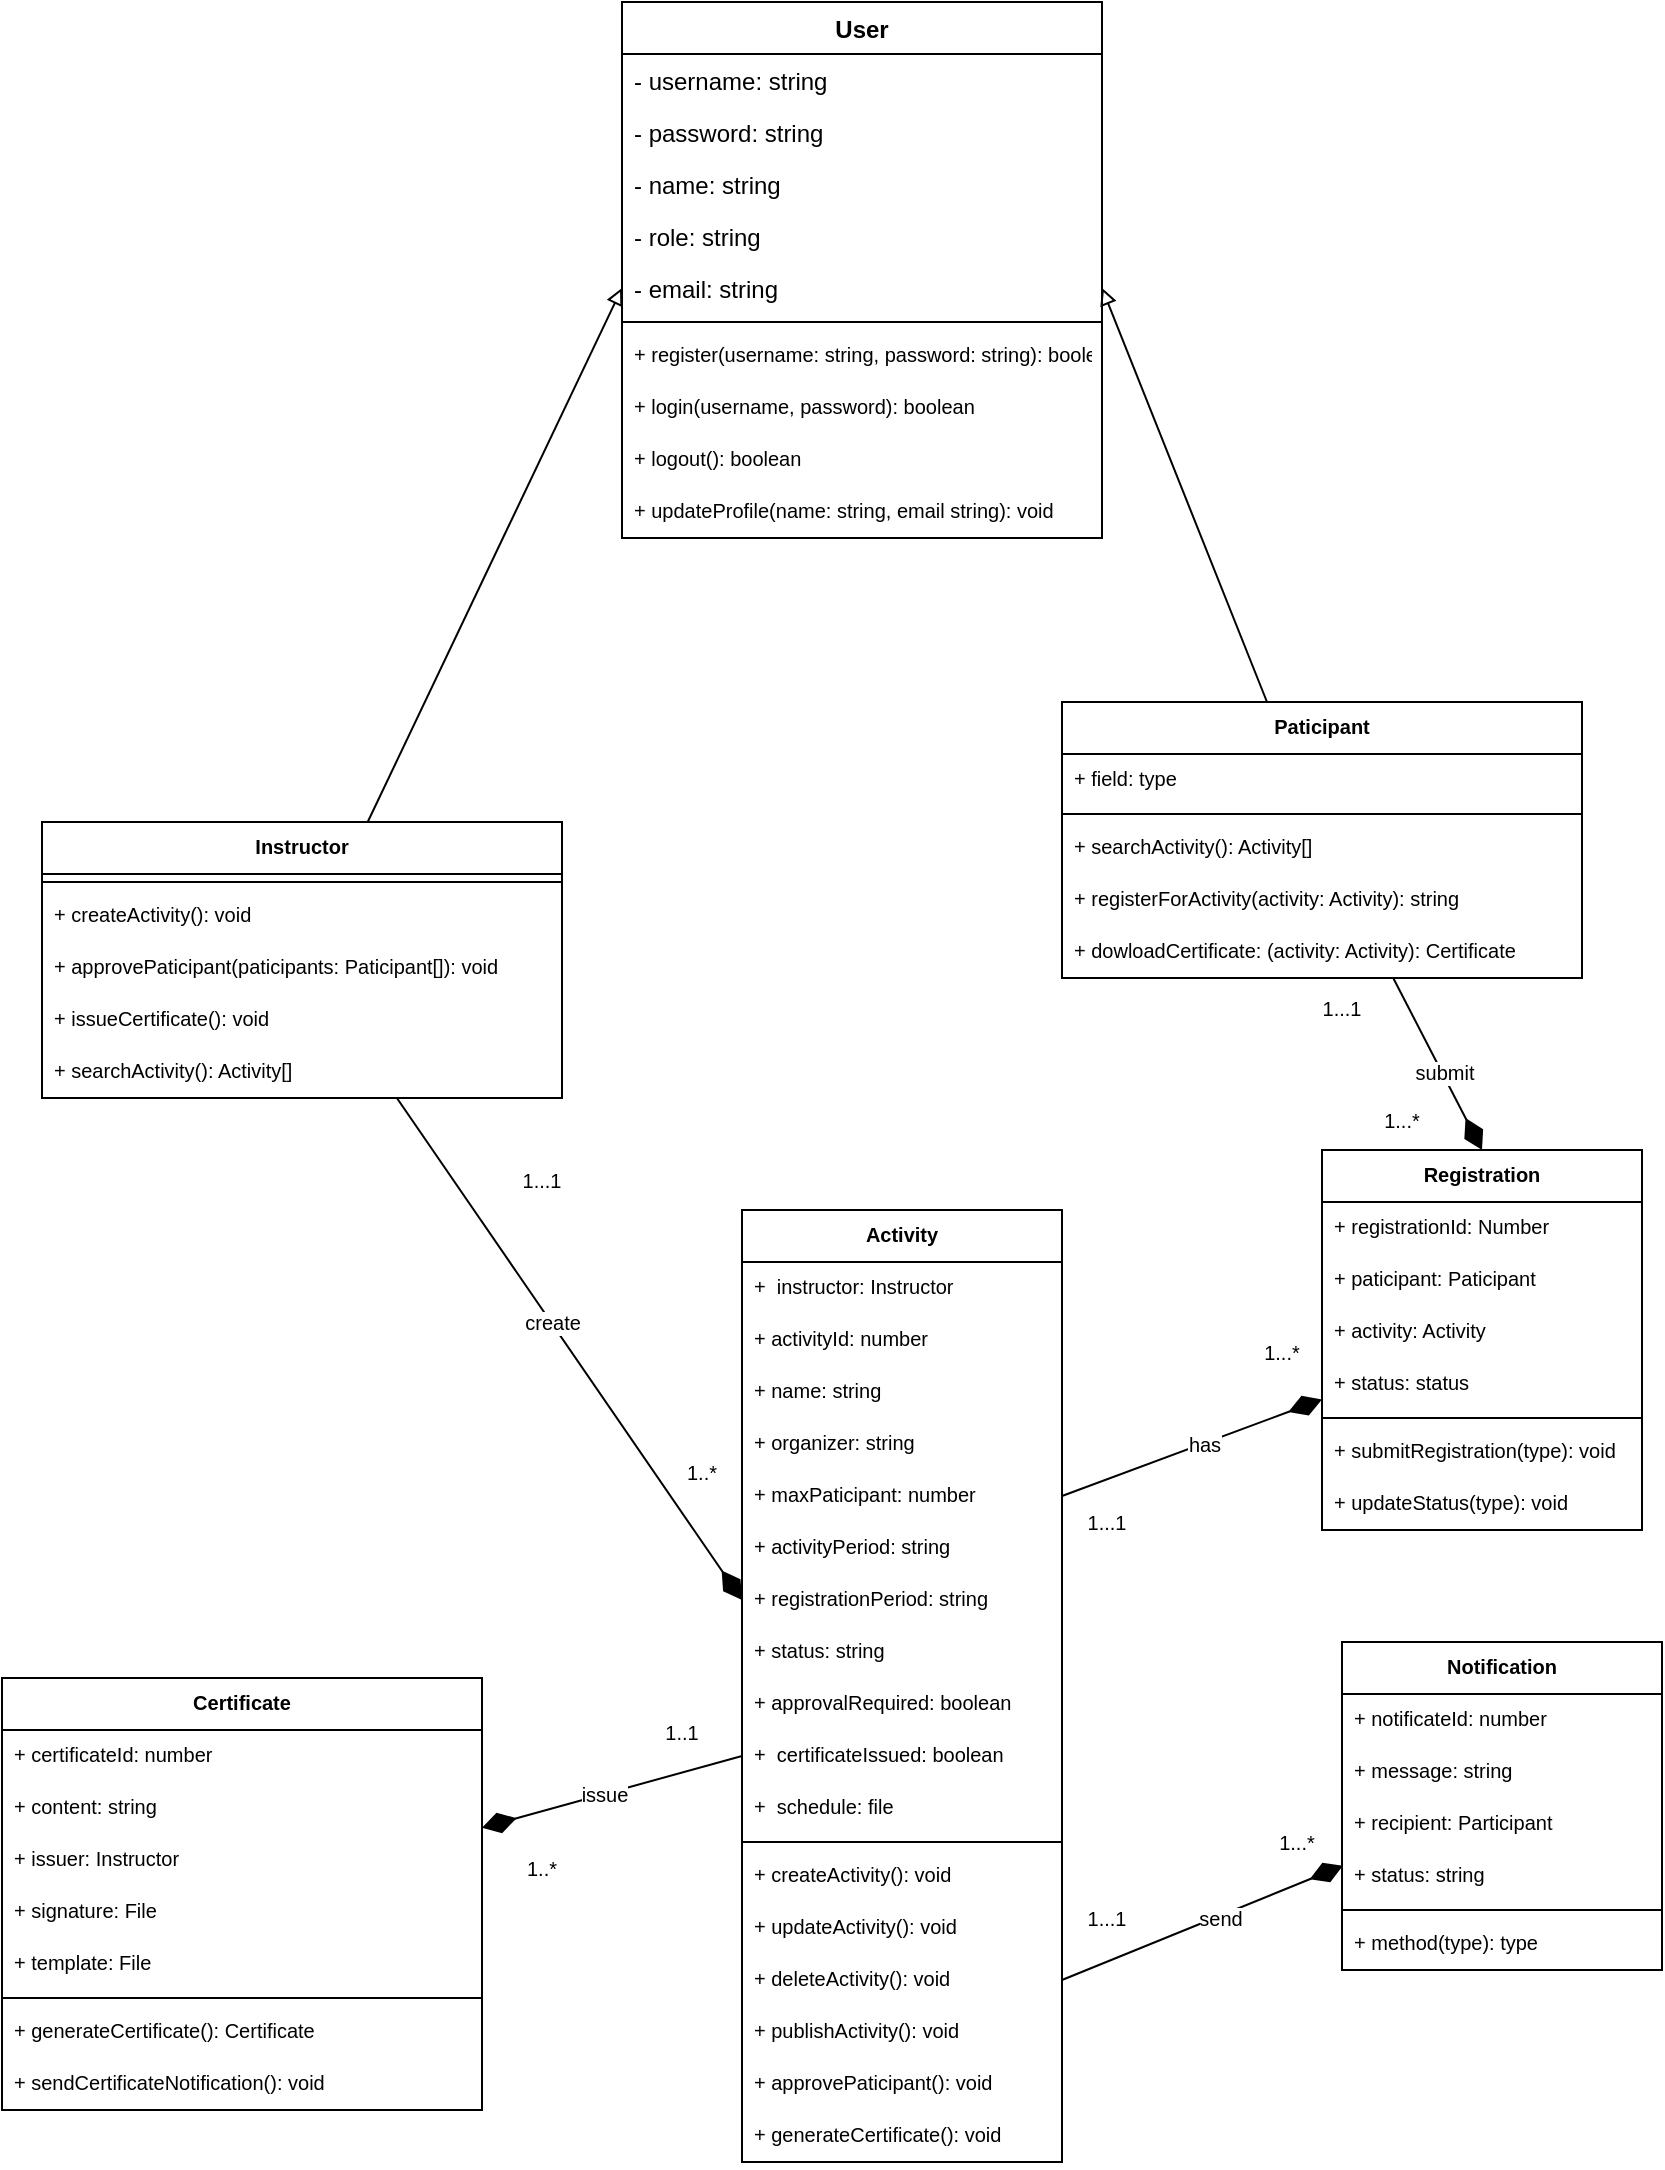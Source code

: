 <mxfile>
    <diagram id="_uL_uNGI_P23sud0yykL" name="Page-1">
        <mxGraphModel dx="1950" dy="1408" grid="1" gridSize="10" guides="1" tooltips="1" connect="1" arrows="1" fold="1" page="1" pageScale="1" pageWidth="850" pageHeight="1100" math="0" shadow="0">
            <root>
                <mxCell id="0"/>
                <mxCell id="1" parent="0"/>
                <mxCell id="32" value="User" style="swimlane;fontStyle=1;align=center;verticalAlign=top;childLayout=stackLayout;horizontal=1;startSize=26;horizontalStack=0;resizeParent=1;resizeParentMax=0;resizeLast=0;collapsible=1;marginBottom=0;" vertex="1" parent="1">
                    <mxGeometry x="320" y="10" width="240" height="268" as="geometry"/>
                </mxCell>
                <mxCell id="3" value="- username: string" style="text;strokeColor=none;fillColor=none;align=left;verticalAlign=top;spacingLeft=4;spacingRight=4;overflow=hidden;rotatable=0;points=[[0,0.5],[1,0.5]];portConstraint=eastwest;" vertex="1" parent="32">
                    <mxGeometry y="26" width="240" height="26" as="geometry"/>
                </mxCell>
                <mxCell id="15" value="- password: string" style="text;strokeColor=none;fillColor=none;align=left;verticalAlign=top;spacingLeft=4;spacingRight=4;overflow=hidden;rotatable=0;points=[[0,0.5],[1,0.5]];portConstraint=eastwest;" vertex="1" parent="32">
                    <mxGeometry y="52" width="240" height="26" as="geometry"/>
                </mxCell>
                <mxCell id="4" value="- name: string" style="text;strokeColor=none;fillColor=none;align=left;verticalAlign=top;spacingLeft=4;spacingRight=4;overflow=hidden;rotatable=0;points=[[0,0.5],[1,0.5]];portConstraint=eastwest;" vertex="1" parent="32">
                    <mxGeometry y="78" width="240" height="26" as="geometry"/>
                </mxCell>
                <mxCell id="14" value="- role: string" style="text;strokeColor=none;fillColor=none;align=left;verticalAlign=top;spacingLeft=4;spacingRight=4;overflow=hidden;rotatable=0;points=[[0,0.5],[1,0.5]];portConstraint=eastwest;" vertex="1" parent="32">
                    <mxGeometry y="104" width="240" height="26" as="geometry"/>
                </mxCell>
                <mxCell id="5" value="- email: string" style="text;strokeColor=none;fillColor=none;align=left;verticalAlign=top;spacingLeft=4;spacingRight=4;overflow=hidden;rotatable=0;points=[[0,0.5],[1,0.5]];portConstraint=eastwest;" vertex="1" parent="32">
                    <mxGeometry y="130" width="240" height="26" as="geometry"/>
                </mxCell>
                <mxCell id="34" value="" style="line;strokeWidth=1;fillColor=none;align=left;verticalAlign=middle;spacingTop=-1;spacingLeft=3;spacingRight=3;rotatable=0;labelPosition=right;points=[];portConstraint=eastwest;strokeColor=inherit;" vertex="1" parent="32">
                    <mxGeometry y="156" width="240" height="8" as="geometry"/>
                </mxCell>
                <mxCell id="35" value="+ register(username: string, password: string): boolean" style="text;strokeColor=none;fillColor=none;align=left;verticalAlign=top;spacingLeft=4;spacingRight=4;overflow=hidden;rotatable=0;points=[[0,0.5],[1,0.5]];portConstraint=eastwest;fontSize=10;" vertex="1" parent="32">
                    <mxGeometry y="164" width="240" height="26" as="geometry"/>
                </mxCell>
                <mxCell id="36" value="+ login(username, password): boolean" style="text;strokeColor=none;fillColor=none;align=left;verticalAlign=top;spacingLeft=4;spacingRight=4;overflow=hidden;rotatable=0;points=[[0,0.5],[1,0.5]];portConstraint=eastwest;fontSize=10;" vertex="1" parent="32">
                    <mxGeometry y="190" width="240" height="26" as="geometry"/>
                </mxCell>
                <mxCell id="37" value="+ logout(): boolean" style="text;strokeColor=none;fillColor=none;align=left;verticalAlign=top;spacingLeft=4;spacingRight=4;overflow=hidden;rotatable=0;points=[[0,0.5],[1,0.5]];portConstraint=eastwest;fontSize=10;" vertex="1" parent="32">
                    <mxGeometry y="216" width="240" height="26" as="geometry"/>
                </mxCell>
                <mxCell id="38" value="+ updateProfile(name: string, email string): void" style="text;strokeColor=none;fillColor=none;align=left;verticalAlign=top;spacingLeft=4;spacingRight=4;overflow=hidden;rotatable=0;points=[[0,0.5],[1,0.5]];portConstraint=eastwest;fontSize=10;" vertex="1" parent="32">
                    <mxGeometry y="242" width="240" height="26" as="geometry"/>
                </mxCell>
                <mxCell id="43" style="edgeStyle=none;html=1;entryX=0;entryY=0.5;entryDx=0;entryDy=0;fontSize=10;endArrow=block;endFill=0;" edge="1" parent="1" source="39" target="5">
                    <mxGeometry relative="1" as="geometry"/>
                </mxCell>
                <mxCell id="72" style="edgeStyle=none;html=1;entryX=0;entryY=0.5;entryDx=0;entryDy=0;fontSize=10;endArrow=diamondThin;endFill=1;startArrow=none;startFill=0;endSize=15;" edge="1" parent="1" source="39" target="62">
                    <mxGeometry relative="1" as="geometry"/>
                </mxCell>
                <mxCell id="73" value="create" style="edgeLabel;html=1;align=center;verticalAlign=middle;resizable=0;points=[];fontSize=10;" vertex="1" connectable="0" parent="72">
                    <mxGeometry x="-0.106" relative="1" as="geometry">
                        <mxPoint as="offset"/>
                    </mxGeometry>
                </mxCell>
                <mxCell id="39" value="Instructor" style="swimlane;fontStyle=1;align=center;verticalAlign=top;childLayout=stackLayout;horizontal=1;startSize=26;horizontalStack=0;resizeParent=1;resizeParentMax=0;resizeLast=0;collapsible=1;marginBottom=0;fontSize=10;" vertex="1" parent="1">
                    <mxGeometry x="30" y="420" width="260" height="138" as="geometry"/>
                </mxCell>
                <mxCell id="41" value="" style="line;strokeWidth=1;fillColor=none;align=left;verticalAlign=middle;spacingTop=-1;spacingLeft=3;spacingRight=3;rotatable=0;labelPosition=right;points=[];portConstraint=eastwest;strokeColor=inherit;fontSize=10;" vertex="1" parent="39">
                    <mxGeometry y="26" width="260" height="8" as="geometry"/>
                </mxCell>
                <mxCell id="42" value="+ createActivity(): void" style="text;strokeColor=none;fillColor=none;align=left;verticalAlign=top;spacingLeft=4;spacingRight=4;overflow=hidden;rotatable=0;points=[[0,0.5],[1,0.5]];portConstraint=eastwest;fontSize=10;" vertex="1" parent="39">
                    <mxGeometry y="34" width="260" height="26" as="geometry"/>
                </mxCell>
                <mxCell id="51" value="+ approvePaticipant(paticipants: Paticipant[]): void" style="text;strokeColor=none;fillColor=none;align=left;verticalAlign=top;spacingLeft=4;spacingRight=4;overflow=hidden;rotatable=0;points=[[0,0.5],[1,0.5]];portConstraint=eastwest;fontSize=10;" vertex="1" parent="39">
                    <mxGeometry y="60" width="260" height="26" as="geometry"/>
                </mxCell>
                <mxCell id="49" value="+ issueCertificate(): void" style="text;strokeColor=none;fillColor=none;align=left;verticalAlign=top;spacingLeft=4;spacingRight=4;overflow=hidden;rotatable=0;points=[[0,0.5],[1,0.5]];portConstraint=eastwest;fontSize=10;" vertex="1" parent="39">
                    <mxGeometry y="86" width="260" height="26" as="geometry"/>
                </mxCell>
                <mxCell id="50" value="+ searchActivity(): Activity[]" style="text;strokeColor=none;fillColor=none;align=left;verticalAlign=top;spacingLeft=4;spacingRight=4;overflow=hidden;rotatable=0;points=[[0,0.5],[1,0.5]];portConstraint=eastwest;fontSize=10;" vertex="1" parent="39">
                    <mxGeometry y="112" width="260" height="26" as="geometry"/>
                </mxCell>
                <mxCell id="48" style="edgeStyle=none;html=1;entryX=1;entryY=0.5;entryDx=0;entryDy=0;fontSize=10;endArrow=block;endFill=0;" edge="1" parent="1" source="44" target="5">
                    <mxGeometry relative="1" as="geometry"/>
                </mxCell>
                <mxCell id="86" style="edgeStyle=none;html=1;entryX=0.5;entryY=0;entryDx=0;entryDy=0;strokeWidth=1;fontSize=10;startArrow=none;startFill=0;endArrow=diamondThin;endFill=1;endSize=15;" edge="1" parent="1" source="44" target="78">
                    <mxGeometry relative="1" as="geometry"/>
                </mxCell>
                <mxCell id="89" value="submit" style="edgeLabel;html=1;align=center;verticalAlign=middle;resizable=0;points=[];fontSize=10;" vertex="1" connectable="0" parent="86">
                    <mxGeometry x="0.091" y="1" relative="1" as="geometry">
                        <mxPoint as="offset"/>
                    </mxGeometry>
                </mxCell>
                <mxCell id="44" value="Paticipant" style="swimlane;fontStyle=1;align=center;verticalAlign=top;childLayout=stackLayout;horizontal=1;startSize=26;horizontalStack=0;resizeParent=1;resizeParentMax=0;resizeLast=0;collapsible=1;marginBottom=0;fontSize=10;" vertex="1" parent="1">
                    <mxGeometry x="540" y="360" width="260" height="138" as="geometry"/>
                </mxCell>
                <mxCell id="45" value="+ field: type" style="text;strokeColor=none;fillColor=none;align=left;verticalAlign=top;spacingLeft=4;spacingRight=4;overflow=hidden;rotatable=0;points=[[0,0.5],[1,0.5]];portConstraint=eastwest;fontSize=10;" vertex="1" parent="44">
                    <mxGeometry y="26" width="260" height="26" as="geometry"/>
                </mxCell>
                <mxCell id="46" value="" style="line;strokeWidth=1;fillColor=none;align=left;verticalAlign=middle;spacingTop=-1;spacingLeft=3;spacingRight=3;rotatable=0;labelPosition=right;points=[];portConstraint=eastwest;strokeColor=inherit;fontSize=10;" vertex="1" parent="44">
                    <mxGeometry y="52" width="260" height="8" as="geometry"/>
                </mxCell>
                <mxCell id="52" value="+ searchActivity(): Activity[]" style="text;strokeColor=none;fillColor=none;align=left;verticalAlign=top;spacingLeft=4;spacingRight=4;overflow=hidden;rotatable=0;points=[[0,0.5],[1,0.5]];portConstraint=eastwest;fontSize=10;" vertex="1" parent="44">
                    <mxGeometry y="60" width="260" height="26" as="geometry"/>
                </mxCell>
                <mxCell id="47" value="+ registerForActivity(activity: Activity): string" style="text;strokeColor=none;fillColor=none;align=left;verticalAlign=top;spacingLeft=4;spacingRight=4;overflow=hidden;rotatable=0;points=[[0,0.5],[1,0.5]];portConstraint=eastwest;fontSize=10;" vertex="1" parent="44">
                    <mxGeometry y="86" width="260" height="26" as="geometry"/>
                </mxCell>
                <mxCell id="53" value="+ dowloadCertificate: (activity: Activity): Certificate" style="text;strokeColor=none;fillColor=none;align=left;verticalAlign=top;spacingLeft=4;spacingRight=4;overflow=hidden;rotatable=0;points=[[0,0.5],[1,0.5]];portConstraint=eastwest;fontSize=10;" vertex="1" parent="44">
                    <mxGeometry y="112" width="260" height="26" as="geometry"/>
                </mxCell>
                <mxCell id="54" value="Activity" style="swimlane;fontStyle=1;align=center;verticalAlign=top;childLayout=stackLayout;horizontal=1;startSize=26;horizontalStack=0;resizeParent=1;resizeParentMax=0;resizeLast=0;collapsible=1;marginBottom=0;fontSize=10;" vertex="1" parent="1">
                    <mxGeometry x="380" y="614" width="160" height="476" as="geometry"/>
                </mxCell>
                <mxCell id="77" value="+  instructor: Instructor" style="text;strokeColor=none;fillColor=none;align=left;verticalAlign=top;spacingLeft=4;spacingRight=4;overflow=hidden;rotatable=0;points=[[0,0.5],[1,0.5]];portConstraint=eastwest;fontSize=10;" vertex="1" parent="54">
                    <mxGeometry y="26" width="160" height="26" as="geometry"/>
                </mxCell>
                <mxCell id="58" value="+ activityId: number" style="text;strokeColor=none;fillColor=none;align=left;verticalAlign=top;spacingLeft=4;spacingRight=4;overflow=hidden;rotatable=0;points=[[0,0.5],[1,0.5]];portConstraint=eastwest;fontSize=10;" vertex="1" parent="54">
                    <mxGeometry y="52" width="160" height="26" as="geometry"/>
                </mxCell>
                <mxCell id="59" value="+ name: string" style="text;strokeColor=none;fillColor=none;align=left;verticalAlign=top;spacingLeft=4;spacingRight=4;overflow=hidden;rotatable=0;points=[[0,0.5],[1,0.5]];portConstraint=eastwest;fontSize=10;" vertex="1" parent="54">
                    <mxGeometry y="78" width="160" height="26" as="geometry"/>
                </mxCell>
                <mxCell id="55" value="+ organizer: string" style="text;strokeColor=none;fillColor=none;align=left;verticalAlign=top;spacingLeft=4;spacingRight=4;overflow=hidden;rotatable=0;points=[[0,0.5],[1,0.5]];portConstraint=eastwest;fontSize=10;" vertex="1" parent="54">
                    <mxGeometry y="104" width="160" height="26" as="geometry"/>
                </mxCell>
                <mxCell id="60" value="+ maxPaticipant: number" style="text;strokeColor=none;fillColor=none;align=left;verticalAlign=top;spacingLeft=4;spacingRight=4;overflow=hidden;rotatable=0;points=[[0,0.5],[1,0.5]];portConstraint=eastwest;fontSize=10;" vertex="1" parent="54">
                    <mxGeometry y="130" width="160" height="26" as="geometry"/>
                </mxCell>
                <mxCell id="61" value="+ activityPeriod: string" style="text;strokeColor=none;fillColor=none;align=left;verticalAlign=top;spacingLeft=4;spacingRight=4;overflow=hidden;rotatable=0;points=[[0,0.5],[1,0.5]];portConstraint=eastwest;fontSize=10;" vertex="1" parent="54">
                    <mxGeometry y="156" width="160" height="26" as="geometry"/>
                </mxCell>
                <mxCell id="62" value="+ registrationPeriod: string" style="text;strokeColor=none;fillColor=none;align=left;verticalAlign=top;spacingLeft=4;spacingRight=4;overflow=hidden;rotatable=0;points=[[0,0.5],[1,0.5]];portConstraint=eastwest;fontSize=10;" vertex="1" parent="54">
                    <mxGeometry y="182" width="160" height="26" as="geometry"/>
                </mxCell>
                <mxCell id="63" value="+ status: string" style="text;strokeColor=none;fillColor=none;align=left;verticalAlign=top;spacingLeft=4;spacingRight=4;overflow=hidden;rotatable=0;points=[[0,0.5],[1,0.5]];portConstraint=eastwest;fontSize=10;" vertex="1" parent="54">
                    <mxGeometry y="208" width="160" height="26" as="geometry"/>
                </mxCell>
                <mxCell id="65" value="+ approvalRequired: boolean" style="text;strokeColor=none;fillColor=none;align=left;verticalAlign=top;spacingLeft=4;spacingRight=4;overflow=hidden;rotatable=0;points=[[0,0.5],[1,0.5]];portConstraint=eastwest;fontSize=10;" vertex="1" parent="54">
                    <mxGeometry y="234" width="160" height="26" as="geometry"/>
                </mxCell>
                <mxCell id="64" value="+  certificateIssued: boolean" style="text;strokeColor=none;fillColor=none;align=left;verticalAlign=top;spacingLeft=4;spacingRight=4;overflow=hidden;rotatable=0;points=[[0,0.5],[1,0.5]];portConstraint=eastwest;fontSize=10;" vertex="1" parent="54">
                    <mxGeometry y="260" width="160" height="26" as="geometry"/>
                </mxCell>
                <mxCell id="66" value="+  schedule: file" style="text;strokeColor=none;fillColor=none;align=left;verticalAlign=top;spacingLeft=4;spacingRight=4;overflow=hidden;rotatable=0;points=[[0,0.5],[1,0.5]];portConstraint=eastwest;fontSize=10;" vertex="1" parent="54">
                    <mxGeometry y="286" width="160" height="26" as="geometry"/>
                </mxCell>
                <mxCell id="56" value="" style="line;strokeWidth=1;fillColor=none;align=left;verticalAlign=middle;spacingTop=-1;spacingLeft=3;spacingRight=3;rotatable=0;labelPosition=right;points=[];portConstraint=eastwest;strokeColor=inherit;fontSize=10;" vertex="1" parent="54">
                    <mxGeometry y="312" width="160" height="8" as="geometry"/>
                </mxCell>
                <mxCell id="57" value="+ createActivity(): void" style="text;strokeColor=none;fillColor=none;align=left;verticalAlign=top;spacingLeft=4;spacingRight=4;overflow=hidden;rotatable=0;points=[[0,0.5],[1,0.5]];portConstraint=eastwest;fontSize=10;" vertex="1" parent="54">
                    <mxGeometry y="320" width="160" height="26" as="geometry"/>
                </mxCell>
                <mxCell id="67" value="+ updateActivity(): void" style="text;strokeColor=none;fillColor=none;align=left;verticalAlign=top;spacingLeft=4;spacingRight=4;overflow=hidden;rotatable=0;points=[[0,0.5],[1,0.5]];portConstraint=eastwest;fontSize=10;" vertex="1" parent="54">
                    <mxGeometry y="346" width="160" height="26" as="geometry"/>
                </mxCell>
                <mxCell id="68" value="+ deleteActivity(): void" style="text;strokeColor=none;fillColor=none;align=left;verticalAlign=top;spacingLeft=4;spacingRight=4;overflow=hidden;rotatable=0;points=[[0,0.5],[1,0.5]];portConstraint=eastwest;fontSize=10;" vertex="1" parent="54">
                    <mxGeometry y="372" width="160" height="26" as="geometry"/>
                </mxCell>
                <mxCell id="69" value="+ publishActivity(): void" style="text;strokeColor=none;fillColor=none;align=left;verticalAlign=top;spacingLeft=4;spacingRight=4;overflow=hidden;rotatable=0;points=[[0,0.5],[1,0.5]];portConstraint=eastwest;fontSize=10;" vertex="1" parent="54">
                    <mxGeometry y="398" width="160" height="26" as="geometry"/>
                </mxCell>
                <mxCell id="70" value="+ approvePaticipant(): void" style="text;strokeColor=none;fillColor=none;align=left;verticalAlign=top;spacingLeft=4;spacingRight=4;overflow=hidden;rotatable=0;points=[[0,0.5],[1,0.5]];portConstraint=eastwest;fontSize=10;" vertex="1" parent="54">
                    <mxGeometry y="424" width="160" height="26" as="geometry"/>
                </mxCell>
                <mxCell id="71" value="+ generateCertificate(): void" style="text;strokeColor=none;fillColor=none;align=left;verticalAlign=top;spacingLeft=4;spacingRight=4;overflow=hidden;rotatable=0;points=[[0,0.5],[1,0.5]];portConstraint=eastwest;fontSize=10;" vertex="1" parent="54">
                    <mxGeometry y="450" width="160" height="26" as="geometry"/>
                </mxCell>
                <mxCell id="75" value="1..*" style="text;html=1;strokeColor=none;fillColor=none;align=center;verticalAlign=middle;whiteSpace=wrap;rounded=0;fontSize=10;" vertex="1" parent="1">
                    <mxGeometry x="330" y="730" width="60" height="30" as="geometry"/>
                </mxCell>
                <mxCell id="76" value="1...1" style="text;html=1;strokeColor=none;fillColor=none;align=center;verticalAlign=middle;whiteSpace=wrap;rounded=0;fontSize=10;" vertex="1" parent="1">
                    <mxGeometry x="250" y="584" width="60" height="30" as="geometry"/>
                </mxCell>
                <mxCell id="87" style="edgeStyle=none;html=1;entryX=1;entryY=0.5;entryDx=0;entryDy=0;strokeWidth=1;fontSize=10;startArrow=diamondThin;startFill=1;endArrow=none;endFill=0;endSize=15;startSize=15;" edge="1" parent="1" source="78" target="60">
                    <mxGeometry relative="1" as="geometry"/>
                </mxCell>
                <mxCell id="91" value="has" style="edgeLabel;html=1;align=center;verticalAlign=middle;resizable=0;points=[];fontSize=10;" vertex="1" connectable="0" parent="87">
                    <mxGeometry x="-0.087" relative="1" as="geometry">
                        <mxPoint as="offset"/>
                    </mxGeometry>
                </mxCell>
                <mxCell id="78" value="Registration" style="swimlane;fontStyle=1;align=center;verticalAlign=top;childLayout=stackLayout;horizontal=1;startSize=26;horizontalStack=0;resizeParent=1;resizeParentMax=0;resizeLast=0;collapsible=1;marginBottom=0;fontSize=10;" vertex="1" parent="1">
                    <mxGeometry x="670" y="584" width="160" height="190" as="geometry"/>
                </mxCell>
                <mxCell id="79" value="+ registrationId: Number" style="text;strokeColor=none;fillColor=none;align=left;verticalAlign=top;spacingLeft=4;spacingRight=4;overflow=hidden;rotatable=0;points=[[0,0.5],[1,0.5]];portConstraint=eastwest;fontSize=10;" vertex="1" parent="78">
                    <mxGeometry y="26" width="160" height="26" as="geometry"/>
                </mxCell>
                <mxCell id="92" value="+ paticipant: Paticipant" style="text;strokeColor=none;fillColor=none;align=left;verticalAlign=top;spacingLeft=4;spacingRight=4;overflow=hidden;rotatable=0;points=[[0,0.5],[1,0.5]];portConstraint=eastwest;fontSize=10;" vertex="1" parent="78">
                    <mxGeometry y="52" width="160" height="26" as="geometry"/>
                </mxCell>
                <mxCell id="93" value="+ activity: Activity" style="text;strokeColor=none;fillColor=none;align=left;verticalAlign=top;spacingLeft=4;spacingRight=4;overflow=hidden;rotatable=0;points=[[0,0.5],[1,0.5]];portConstraint=eastwest;fontSize=10;" vertex="1" parent="78">
                    <mxGeometry y="78" width="160" height="26" as="geometry"/>
                </mxCell>
                <mxCell id="94" value="+ status: status" style="text;strokeColor=none;fillColor=none;align=left;verticalAlign=top;spacingLeft=4;spacingRight=4;overflow=hidden;rotatable=0;points=[[0,0.5],[1,0.5]];portConstraint=eastwest;fontSize=10;" vertex="1" parent="78">
                    <mxGeometry y="104" width="160" height="26" as="geometry"/>
                </mxCell>
                <mxCell id="80" value="" style="line;strokeWidth=1;fillColor=none;align=left;verticalAlign=middle;spacingTop=-1;spacingLeft=3;spacingRight=3;rotatable=0;labelPosition=right;points=[];portConstraint=eastwest;strokeColor=inherit;fontSize=10;" vertex="1" parent="78">
                    <mxGeometry y="130" width="160" height="8" as="geometry"/>
                </mxCell>
                <mxCell id="81" value="+ submitRegistration(type): void" style="text;strokeColor=none;fillColor=none;align=left;verticalAlign=top;spacingLeft=4;spacingRight=4;overflow=hidden;rotatable=0;points=[[0,0.5],[1,0.5]];portConstraint=eastwest;fontSize=10;" vertex="1" parent="78">
                    <mxGeometry y="138" width="160" height="26" as="geometry"/>
                </mxCell>
                <mxCell id="95" value="+ updateStatus(type): void" style="text;strokeColor=none;fillColor=none;align=left;verticalAlign=top;spacingLeft=4;spacingRight=4;overflow=hidden;rotatable=0;points=[[0,0.5],[1,0.5]];portConstraint=eastwest;fontSize=10;" vertex="1" parent="78">
                    <mxGeometry y="164" width="160" height="26" as="geometry"/>
                </mxCell>
                <mxCell id="84" value="1...1" style="text;html=1;strokeColor=none;fillColor=none;align=center;verticalAlign=middle;whiteSpace=wrap;rounded=0;fontSize=10;" vertex="1" parent="1">
                    <mxGeometry x="650" y="498" width="60" height="30" as="geometry"/>
                </mxCell>
                <mxCell id="85" value="1...*" style="text;html=1;strokeColor=none;fillColor=none;align=center;verticalAlign=middle;whiteSpace=wrap;rounded=0;fontSize=10;" vertex="1" parent="1">
                    <mxGeometry x="620" y="670" width="60" height="30" as="geometry"/>
                </mxCell>
                <mxCell id="88" value="1...*" style="text;html=1;strokeColor=none;fillColor=none;align=center;verticalAlign=middle;whiteSpace=wrap;rounded=0;fontSize=10;" vertex="1" parent="1">
                    <mxGeometry x="680" y="554" width="60" height="30" as="geometry"/>
                </mxCell>
                <mxCell id="90" value="1...1" style="text;html=1;strokeColor=none;fillColor=none;align=center;verticalAlign=middle;whiteSpace=wrap;rounded=0;fontSize=10;" vertex="1" parent="1">
                    <mxGeometry x="540" y="760" width="45" height="20" as="geometry"/>
                </mxCell>
                <mxCell id="100" style="edgeStyle=none;html=1;entryX=0;entryY=0.5;entryDx=0;entryDy=0;strokeWidth=1;fontSize=10;startArrow=diamondThin;startFill=1;endArrow=none;endFill=0;endSize=15;startSize=15;" edge="1" parent="1" source="96" target="64">
                    <mxGeometry relative="1" as="geometry"/>
                </mxCell>
                <mxCell id="101" value="issue" style="edgeLabel;html=1;align=center;verticalAlign=middle;resizable=0;points=[];fontSize=10;" vertex="1" connectable="0" parent="100">
                    <mxGeometry x="-0.066" relative="1" as="geometry">
                        <mxPoint as="offset"/>
                    </mxGeometry>
                </mxCell>
                <mxCell id="96" value="Certificate" style="swimlane;fontStyle=1;align=center;verticalAlign=top;childLayout=stackLayout;horizontal=1;startSize=26;horizontalStack=0;resizeParent=1;resizeParentMax=0;resizeLast=0;collapsible=1;marginBottom=0;fontSize=10;" vertex="1" parent="1">
                    <mxGeometry x="10" y="848" width="240" height="216" as="geometry"/>
                </mxCell>
                <mxCell id="97" value="+ certificateId: number" style="text;strokeColor=none;fillColor=none;align=left;verticalAlign=top;spacingLeft=4;spacingRight=4;overflow=hidden;rotatable=0;points=[[0,0.5],[1,0.5]];portConstraint=eastwest;fontSize=10;" vertex="1" parent="96">
                    <mxGeometry y="26" width="240" height="26" as="geometry"/>
                </mxCell>
                <mxCell id="104" value="+ content: string" style="text;strokeColor=none;fillColor=none;align=left;verticalAlign=top;spacingLeft=4;spacingRight=4;overflow=hidden;rotatable=0;points=[[0,0.5],[1,0.5]];portConstraint=eastwest;fontSize=10;" vertex="1" parent="96">
                    <mxGeometry y="52" width="240" height="26" as="geometry"/>
                </mxCell>
                <mxCell id="106" value="+ issuer: Instructor" style="text;strokeColor=none;fillColor=none;align=left;verticalAlign=top;spacingLeft=4;spacingRight=4;overflow=hidden;rotatable=0;points=[[0,0.5],[1,0.5]];portConstraint=eastwest;fontSize=10;" vertex="1" parent="96">
                    <mxGeometry y="78" width="240" height="26" as="geometry"/>
                </mxCell>
                <mxCell id="105" value="+ signature: File" style="text;strokeColor=none;fillColor=none;align=left;verticalAlign=top;spacingLeft=4;spacingRight=4;overflow=hidden;rotatable=0;points=[[0,0.5],[1,0.5]];portConstraint=eastwest;fontSize=10;" vertex="1" parent="96">
                    <mxGeometry y="104" width="240" height="26" as="geometry"/>
                </mxCell>
                <mxCell id="108" value="+ template: File" style="text;strokeColor=none;fillColor=none;align=left;verticalAlign=top;spacingLeft=4;spacingRight=4;overflow=hidden;rotatable=0;points=[[0,0.5],[1,0.5]];portConstraint=eastwest;fontSize=10;" vertex="1" parent="96">
                    <mxGeometry y="130" width="240" height="26" as="geometry"/>
                </mxCell>
                <mxCell id="98" value="" style="line;strokeWidth=1;fillColor=none;align=left;verticalAlign=middle;spacingTop=-1;spacingLeft=3;spacingRight=3;rotatable=0;labelPosition=right;points=[];portConstraint=eastwest;strokeColor=inherit;fontSize=10;" vertex="1" parent="96">
                    <mxGeometry y="156" width="240" height="8" as="geometry"/>
                </mxCell>
                <mxCell id="99" value="+ generateCertificate(): Certificate" style="text;strokeColor=none;fillColor=none;align=left;verticalAlign=top;spacingLeft=4;spacingRight=4;overflow=hidden;rotatable=0;points=[[0,0.5],[1,0.5]];portConstraint=eastwest;fontSize=10;" vertex="1" parent="96">
                    <mxGeometry y="164" width="240" height="26" as="geometry"/>
                </mxCell>
                <mxCell id="109" value="+ sendCertificateNotification(): void" style="text;strokeColor=none;fillColor=none;align=left;verticalAlign=top;spacingLeft=4;spacingRight=4;overflow=hidden;rotatable=0;points=[[0,0.5],[1,0.5]];portConstraint=eastwest;fontSize=10;" vertex="1" parent="96">
                    <mxGeometry y="190" width="240" height="26" as="geometry"/>
                </mxCell>
                <mxCell id="102" value="1..*" style="text;html=1;strokeColor=none;fillColor=none;align=center;verticalAlign=middle;whiteSpace=wrap;rounded=0;fontSize=10;" vertex="1" parent="1">
                    <mxGeometry x="250" y="928" width="60" height="30" as="geometry"/>
                </mxCell>
                <mxCell id="103" value="1..1" style="text;html=1;strokeColor=none;fillColor=none;align=center;verticalAlign=middle;whiteSpace=wrap;rounded=0;fontSize=10;" vertex="1" parent="1">
                    <mxGeometry x="320" y="860" width="60" height="30" as="geometry"/>
                </mxCell>
                <mxCell id="119" value="Notification" style="swimlane;fontStyle=1;align=center;verticalAlign=top;childLayout=stackLayout;horizontal=1;startSize=26;horizontalStack=0;resizeParent=1;resizeParentMax=0;resizeLast=0;collapsible=1;marginBottom=0;fontSize=10;" vertex="1" parent="1">
                    <mxGeometry x="680" y="830" width="160" height="164" as="geometry"/>
                </mxCell>
                <mxCell id="120" value="+ notificateId: number" style="text;strokeColor=none;fillColor=none;align=left;verticalAlign=top;spacingLeft=4;spacingRight=4;overflow=hidden;rotatable=0;points=[[0,0.5],[1,0.5]];portConstraint=eastwest;fontSize=10;" vertex="1" parent="119">
                    <mxGeometry y="26" width="160" height="26" as="geometry"/>
                </mxCell>
                <mxCell id="127" value="+ message: string" style="text;strokeColor=none;fillColor=none;align=left;verticalAlign=top;spacingLeft=4;spacingRight=4;overflow=hidden;rotatable=0;points=[[0,0.5],[1,0.5]];portConstraint=eastwest;fontSize=10;" vertex="1" parent="119">
                    <mxGeometry y="52" width="160" height="26" as="geometry"/>
                </mxCell>
                <mxCell id="126" value="+ recipient: Participant" style="text;strokeColor=none;fillColor=none;align=left;verticalAlign=top;spacingLeft=4;spacingRight=4;overflow=hidden;rotatable=0;points=[[0,0.5],[1,0.5]];portConstraint=eastwest;fontSize=10;" vertex="1" parent="119">
                    <mxGeometry y="78" width="160" height="26" as="geometry"/>
                </mxCell>
                <mxCell id="123" value="+ status: string" style="text;strokeColor=none;fillColor=none;align=left;verticalAlign=top;spacingLeft=4;spacingRight=4;overflow=hidden;rotatable=0;points=[[0,0.5],[1,0.5]];portConstraint=eastwest;fontSize=10;" vertex="1" parent="119">
                    <mxGeometry y="104" width="160" height="26" as="geometry"/>
                </mxCell>
                <mxCell id="121" value="" style="line;strokeWidth=1;fillColor=none;align=left;verticalAlign=middle;spacingTop=-1;spacingLeft=3;spacingRight=3;rotatable=0;labelPosition=right;points=[];portConstraint=eastwest;strokeColor=inherit;fontSize=10;" vertex="1" parent="119">
                    <mxGeometry y="130" width="160" height="8" as="geometry"/>
                </mxCell>
                <mxCell id="122" value="+ method(type): type" style="text;strokeColor=none;fillColor=none;align=left;verticalAlign=top;spacingLeft=4;spacingRight=4;overflow=hidden;rotatable=0;points=[[0,0.5],[1,0.5]];portConstraint=eastwest;fontSize=10;" vertex="1" parent="119">
                    <mxGeometry y="138" width="160" height="26" as="geometry"/>
                </mxCell>
                <mxCell id="125" style="edgeStyle=none;html=1;entryX=1;entryY=0.5;entryDx=0;entryDy=0;strokeWidth=1;fontSize=10;startArrow=diamondThin;startFill=1;endArrow=none;endFill=0;endSize=15;exitX=0.003;exitY=0.302;exitDx=0;exitDy=0;exitPerimeter=0;targetPerimeterSpacing=0;startSize=15;" edge="1" parent="1" source="123" target="68">
                    <mxGeometry relative="1" as="geometry">
                        <Array as="points"/>
                    </mxGeometry>
                </mxCell>
                <mxCell id="128" value="send" style="edgeLabel;html=1;align=center;verticalAlign=middle;resizable=0;points=[];fontSize=10;" vertex="1" connectable="0" parent="125">
                    <mxGeometry x="-0.108" y="1" relative="1" as="geometry">
                        <mxPoint as="offset"/>
                    </mxGeometry>
                </mxCell>
                <mxCell id="129" value="1...1" style="text;html=1;strokeColor=none;fillColor=none;align=center;verticalAlign=middle;whiteSpace=wrap;rounded=0;fontSize=10;" vertex="1" parent="1">
                    <mxGeometry x="540" y="958" width="45" height="20" as="geometry"/>
                </mxCell>
                <mxCell id="130" value="1...*" style="text;html=1;strokeColor=none;fillColor=none;align=center;verticalAlign=middle;whiteSpace=wrap;rounded=0;fontSize=10;" vertex="1" parent="1">
                    <mxGeometry x="635" y="920" width="45" height="20" as="geometry"/>
                </mxCell>
            </root>
        </mxGraphModel>
    </diagram>
</mxfile>